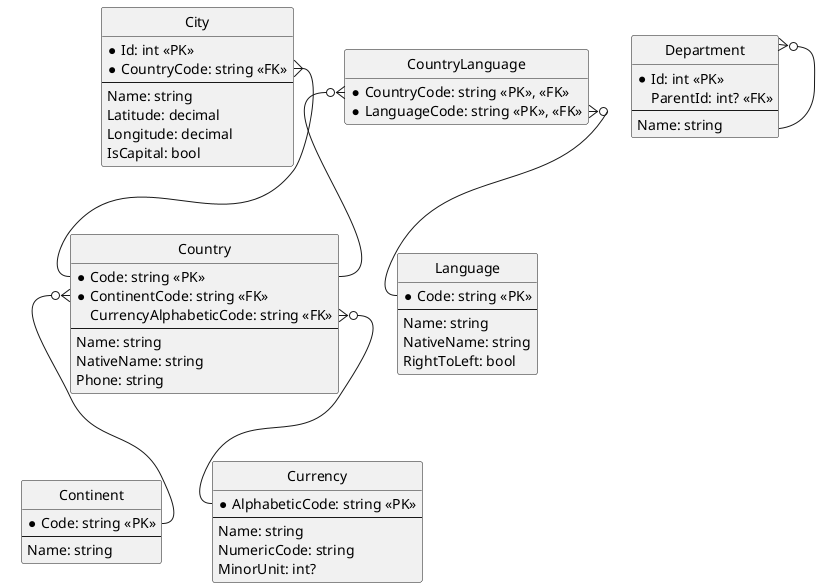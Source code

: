 @startuml

hide circle
hide methods

entity Continent {
  * Code: string <<PK>>
  ---
    Name: string
}

entity Language {
  * Code: string <<PK>>
  ---
    Name: string
    NativeName: string
    RightToLeft: bool
}

entity Currency {
  * AlphabeticCode: string <<PK>>
  ---
  Name: string
  NumericCode: string
  MinorUnit: int?
}

entity Country {
  * Code: string <<PK>>
  * ContinentCode: string <<FK>>
    CurrencyAlphabeticCode: string <<FK>>
  ---
  Name: string
  NativeName: string
  Phone: string
}

entity City {
  * Id: int <<PK>>
  * CountryCode: string <<FK>>
  ---
  Name: string
  Latitude: decimal
  Longitude: decimal
  IsCapital: bool
}

entity CountryLanguage {
  * CountryCode: string <<PK>>, <<FK>>
  * LanguageCode: string <<PK>>, <<FK>>
}

entity Department {
  * Id: int <<PK>>
    ParentId: int? <<FK>>
  ---
    Name: string
}

Department }o-- Department
Country::ContinentCode }o-- Continent::Code
Country::CurrencyAlphabeticCode }o-- Currency::AlphabeticCode
City::CountryCode }-- Country::Code
CountryLanguage::CountryCode }o-- Country::Code
CountryLanguage::LanguageCode }o-- Language::Code
@enduml
